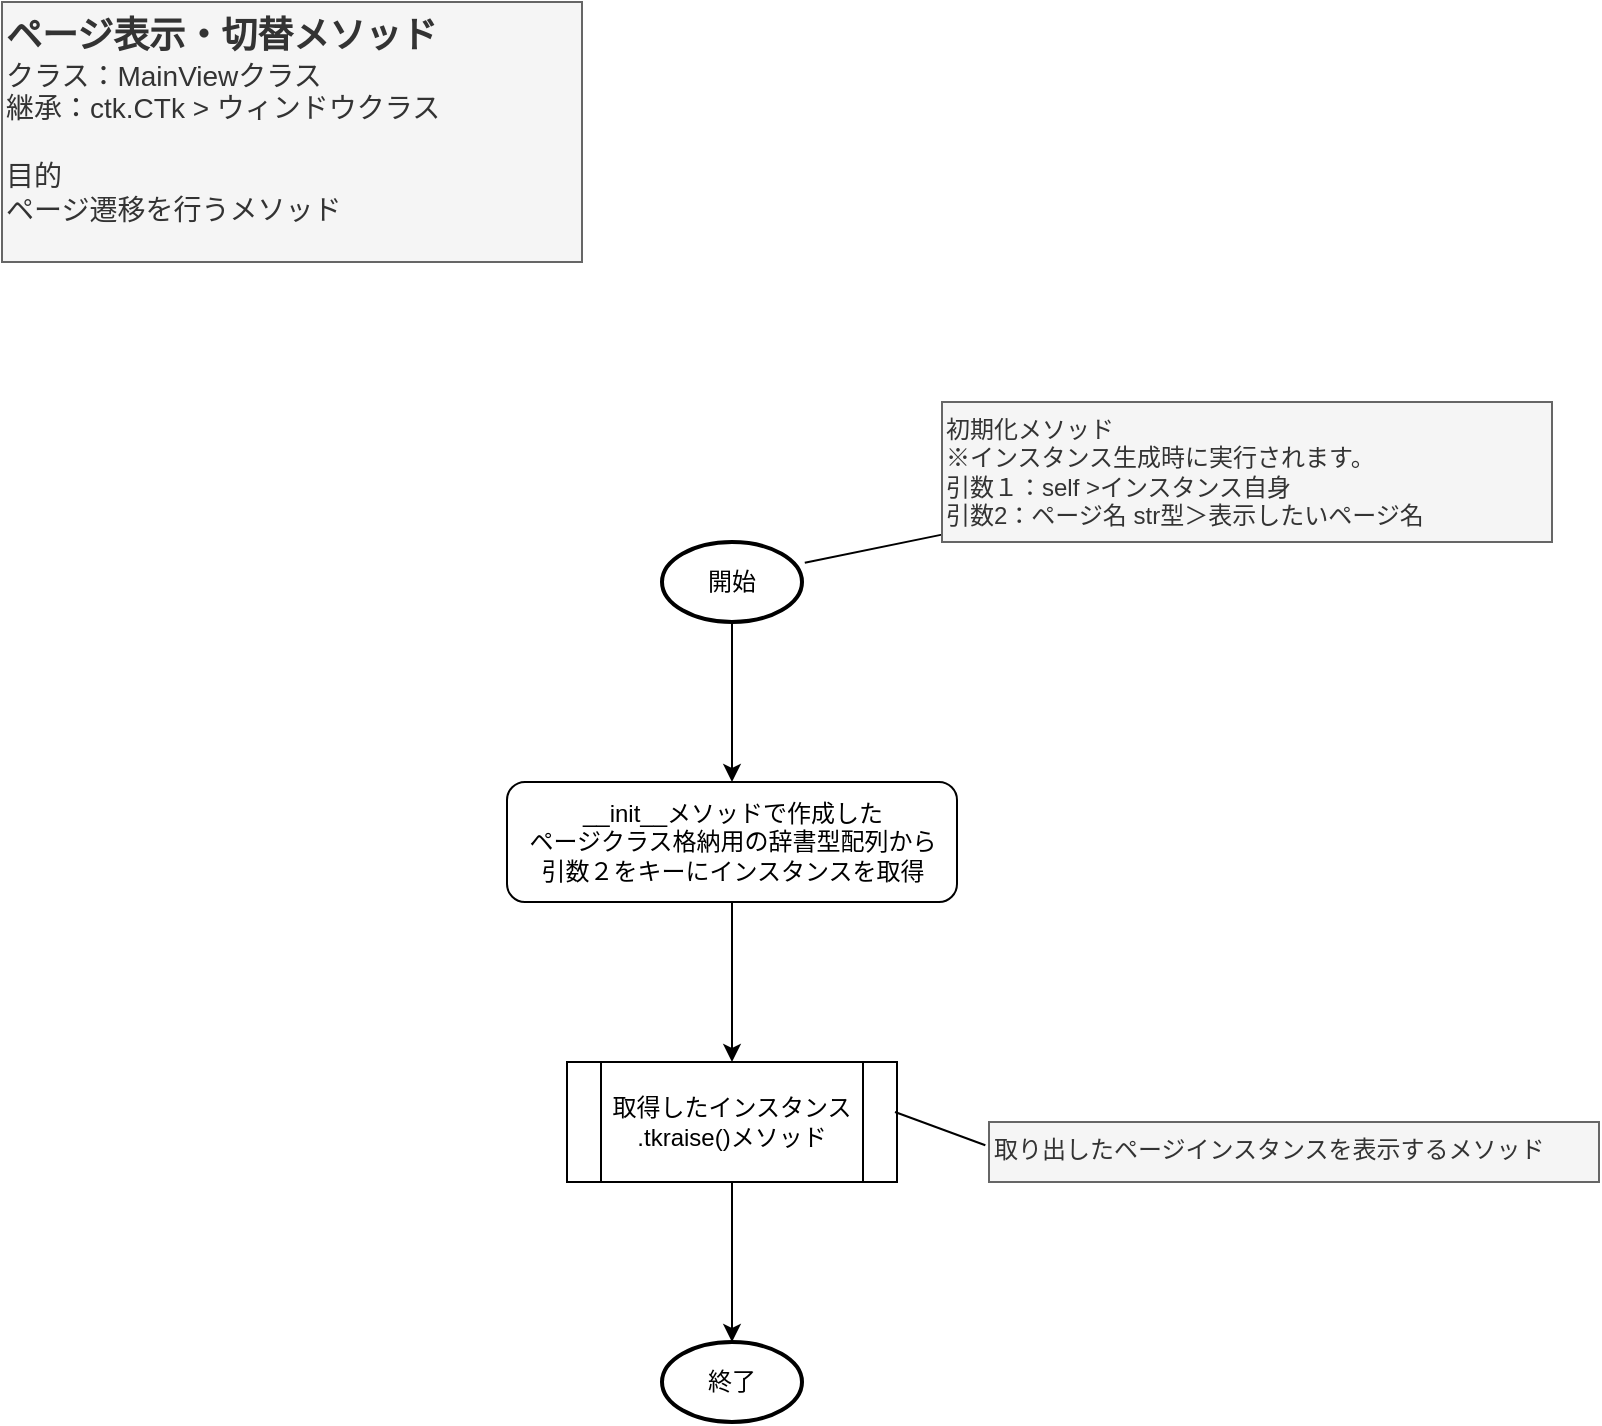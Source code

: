 <mxfile version="24.2.5" type="device">
  <diagram id="_Ks05DfC0NFa8EsFKxHR" name="show_page(MainViewクラス)">
    <mxGraphModel dx="1050" dy="621" grid="1" gridSize="10" guides="1" tooltips="1" connect="1" arrows="1" fold="1" page="1" pageScale="1" pageWidth="827" pageHeight="1169" math="0" shadow="0">
      <root>
        <mxCell id="0" />
        <mxCell id="1" parent="0" />
        <mxCell id="urqCKB8OjLkegGVaL-lm-1" value="&lt;b&gt;&lt;font style=&quot;font-size: 18px;&quot;&gt;ページ表示・切替メソッド&lt;/font&gt;&lt;/b&gt;&lt;div&gt;&lt;font style=&quot;font-size: 14px;&quot;&gt;クラス：MainViewクラス&lt;/font&gt;&lt;/div&gt;&lt;div&gt;&lt;div style=&quot;font-size: 14px;&quot;&gt;継承：ctk.CTk &amp;gt; ウィンドウクラス&lt;/div&gt;&lt;/div&gt;&lt;div style=&quot;font-size: 14px;&quot;&gt;&lt;br&gt;&lt;/div&gt;&lt;div style=&quot;font-size: 14px;&quot;&gt;目的&lt;/div&gt;&lt;div style=&quot;font-size: 14px;&quot;&gt;ページ遷移を行うメソッド&lt;/div&gt;" style="text;html=1;align=left;verticalAlign=top;whiteSpace=wrap;rounded=0;fillColor=#f5f5f5;fontColor=#333333;strokeColor=#666666;" parent="1" vertex="1">
          <mxGeometry x="20" y="30" width="290" height="130" as="geometry" />
        </mxCell>
        <mxCell id="jg_A2M14E6mrpv6N6p9t-1" value="開始" style="strokeWidth=2;html=1;shape=mxgraph.flowchart.start_1;whiteSpace=wrap;" parent="1" vertex="1">
          <mxGeometry x="350" y="300" width="70" height="40" as="geometry" />
        </mxCell>
        <mxCell id="jg_A2M14E6mrpv6N6p9t-2" style="rounded=0;orthogonalLoop=1;jettySize=auto;html=1;entryX=1.02;entryY=0.26;entryDx=0;entryDy=0;endArrow=none;endFill=0;entryPerimeter=0;" parent="1" source="jg_A2M14E6mrpv6N6p9t-3" target="jg_A2M14E6mrpv6N6p9t-1" edge="1">
          <mxGeometry relative="1" as="geometry">
            <mxPoint x="425" y="330" as="targetPoint" />
          </mxGeometry>
        </mxCell>
        <mxCell id="jg_A2M14E6mrpv6N6p9t-3" value="&lt;div&gt;初期化メソッド&lt;/div&gt;&lt;div&gt;※インスタンス生成時に実行されます。&lt;/div&gt;&lt;div&gt;引数１：self &amp;gt;インスタンス自身&lt;/div&gt;&lt;div&gt;引数2：ページ名 str型＞表示したいページ名&lt;/div&gt;&lt;div&gt;&lt;br&gt;&lt;/div&gt;" style="text;html=1;align=left;verticalAlign=top;whiteSpace=wrap;rounded=0;fillColor=#f5f5f5;fontColor=#333333;strokeColor=#666666;" parent="1" vertex="1">
          <mxGeometry x="490" y="230" width="305" height="70" as="geometry" />
        </mxCell>
        <mxCell id="jg_A2M14E6mrpv6N6p9t-6" value="" style="edgeStyle=orthogonalEdgeStyle;rounded=0;orthogonalLoop=1;jettySize=auto;html=1;" parent="1" edge="1">
          <mxGeometry relative="1" as="geometry">
            <mxPoint x="385" y="340" as="sourcePoint" />
            <mxPoint x="385" y="420" as="targetPoint" />
          </mxGeometry>
        </mxCell>
        <mxCell id="jg_A2M14E6mrpv6N6p9t-7" value="" style="edgeStyle=orthogonalEdgeStyle;rounded=0;orthogonalLoop=1;jettySize=auto;html=1;" parent="1" edge="1">
          <mxGeometry relative="1" as="geometry">
            <mxPoint x="385" y="480" as="sourcePoint" />
            <mxPoint x="385" y="560" as="targetPoint" />
          </mxGeometry>
        </mxCell>
        <mxCell id="jg_A2M14E6mrpv6N6p9t-11" value="__init__メソッドで作成した&lt;div&gt;ページクラス格納用の辞書型配列から&lt;/div&gt;&lt;div&gt;引数２をキーにインスタンスを取得&lt;/div&gt;" style="rounded=1;whiteSpace=wrap;html=1;" parent="1" vertex="1">
          <mxGeometry x="272.5" y="420" width="225" height="60" as="geometry" />
        </mxCell>
        <mxCell id="1yRM1yAwGfQ0_SUAc873-6" value="" style="edgeStyle=orthogonalEdgeStyle;rounded=0;orthogonalLoop=1;jettySize=auto;html=1;" parent="1" source="1yRM1yAwGfQ0_SUAc873-2" target="1yRM1yAwGfQ0_SUAc873-5" edge="1">
          <mxGeometry relative="1" as="geometry" />
        </mxCell>
        <mxCell id="1yRM1yAwGfQ0_SUAc873-2" value="取得したインスタンス&lt;div&gt;.tkraise()メソッド&lt;/div&gt;" style="shape=process;whiteSpace=wrap;html=1;backgroundOutline=1;" parent="1" vertex="1">
          <mxGeometry x="302.5" y="560" width="165" height="60" as="geometry" />
        </mxCell>
        <mxCell id="1yRM1yAwGfQ0_SUAc873-3" style="rounded=0;orthogonalLoop=1;jettySize=auto;html=1;entryX=1;entryY=0.25;entryDx=0;entryDy=0;exitX=-0.006;exitY=0.387;exitDx=0;exitDy=0;exitPerimeter=0;endArrow=none;endFill=0;" parent="1" source="1yRM1yAwGfQ0_SUAc873-4" edge="1">
          <mxGeometry relative="1" as="geometry">
            <mxPoint x="466.5" y="585" as="targetPoint" />
          </mxGeometry>
        </mxCell>
        <mxCell id="1yRM1yAwGfQ0_SUAc873-4" value="取り出したページインスタンスを表示するメソッド" style="text;html=1;align=left;verticalAlign=top;whiteSpace=wrap;rounded=0;fillColor=#f5f5f5;fontColor=#333333;strokeColor=#666666;" parent="1" vertex="1">
          <mxGeometry x="513.5" y="590" width="305" height="30" as="geometry" />
        </mxCell>
        <mxCell id="1yRM1yAwGfQ0_SUAc873-5" value="終了" style="strokeWidth=2;html=1;shape=mxgraph.flowchart.start_1;whiteSpace=wrap;" parent="1" vertex="1">
          <mxGeometry x="350" y="700" width="70" height="40" as="geometry" />
        </mxCell>
      </root>
    </mxGraphModel>
  </diagram>
</mxfile>
